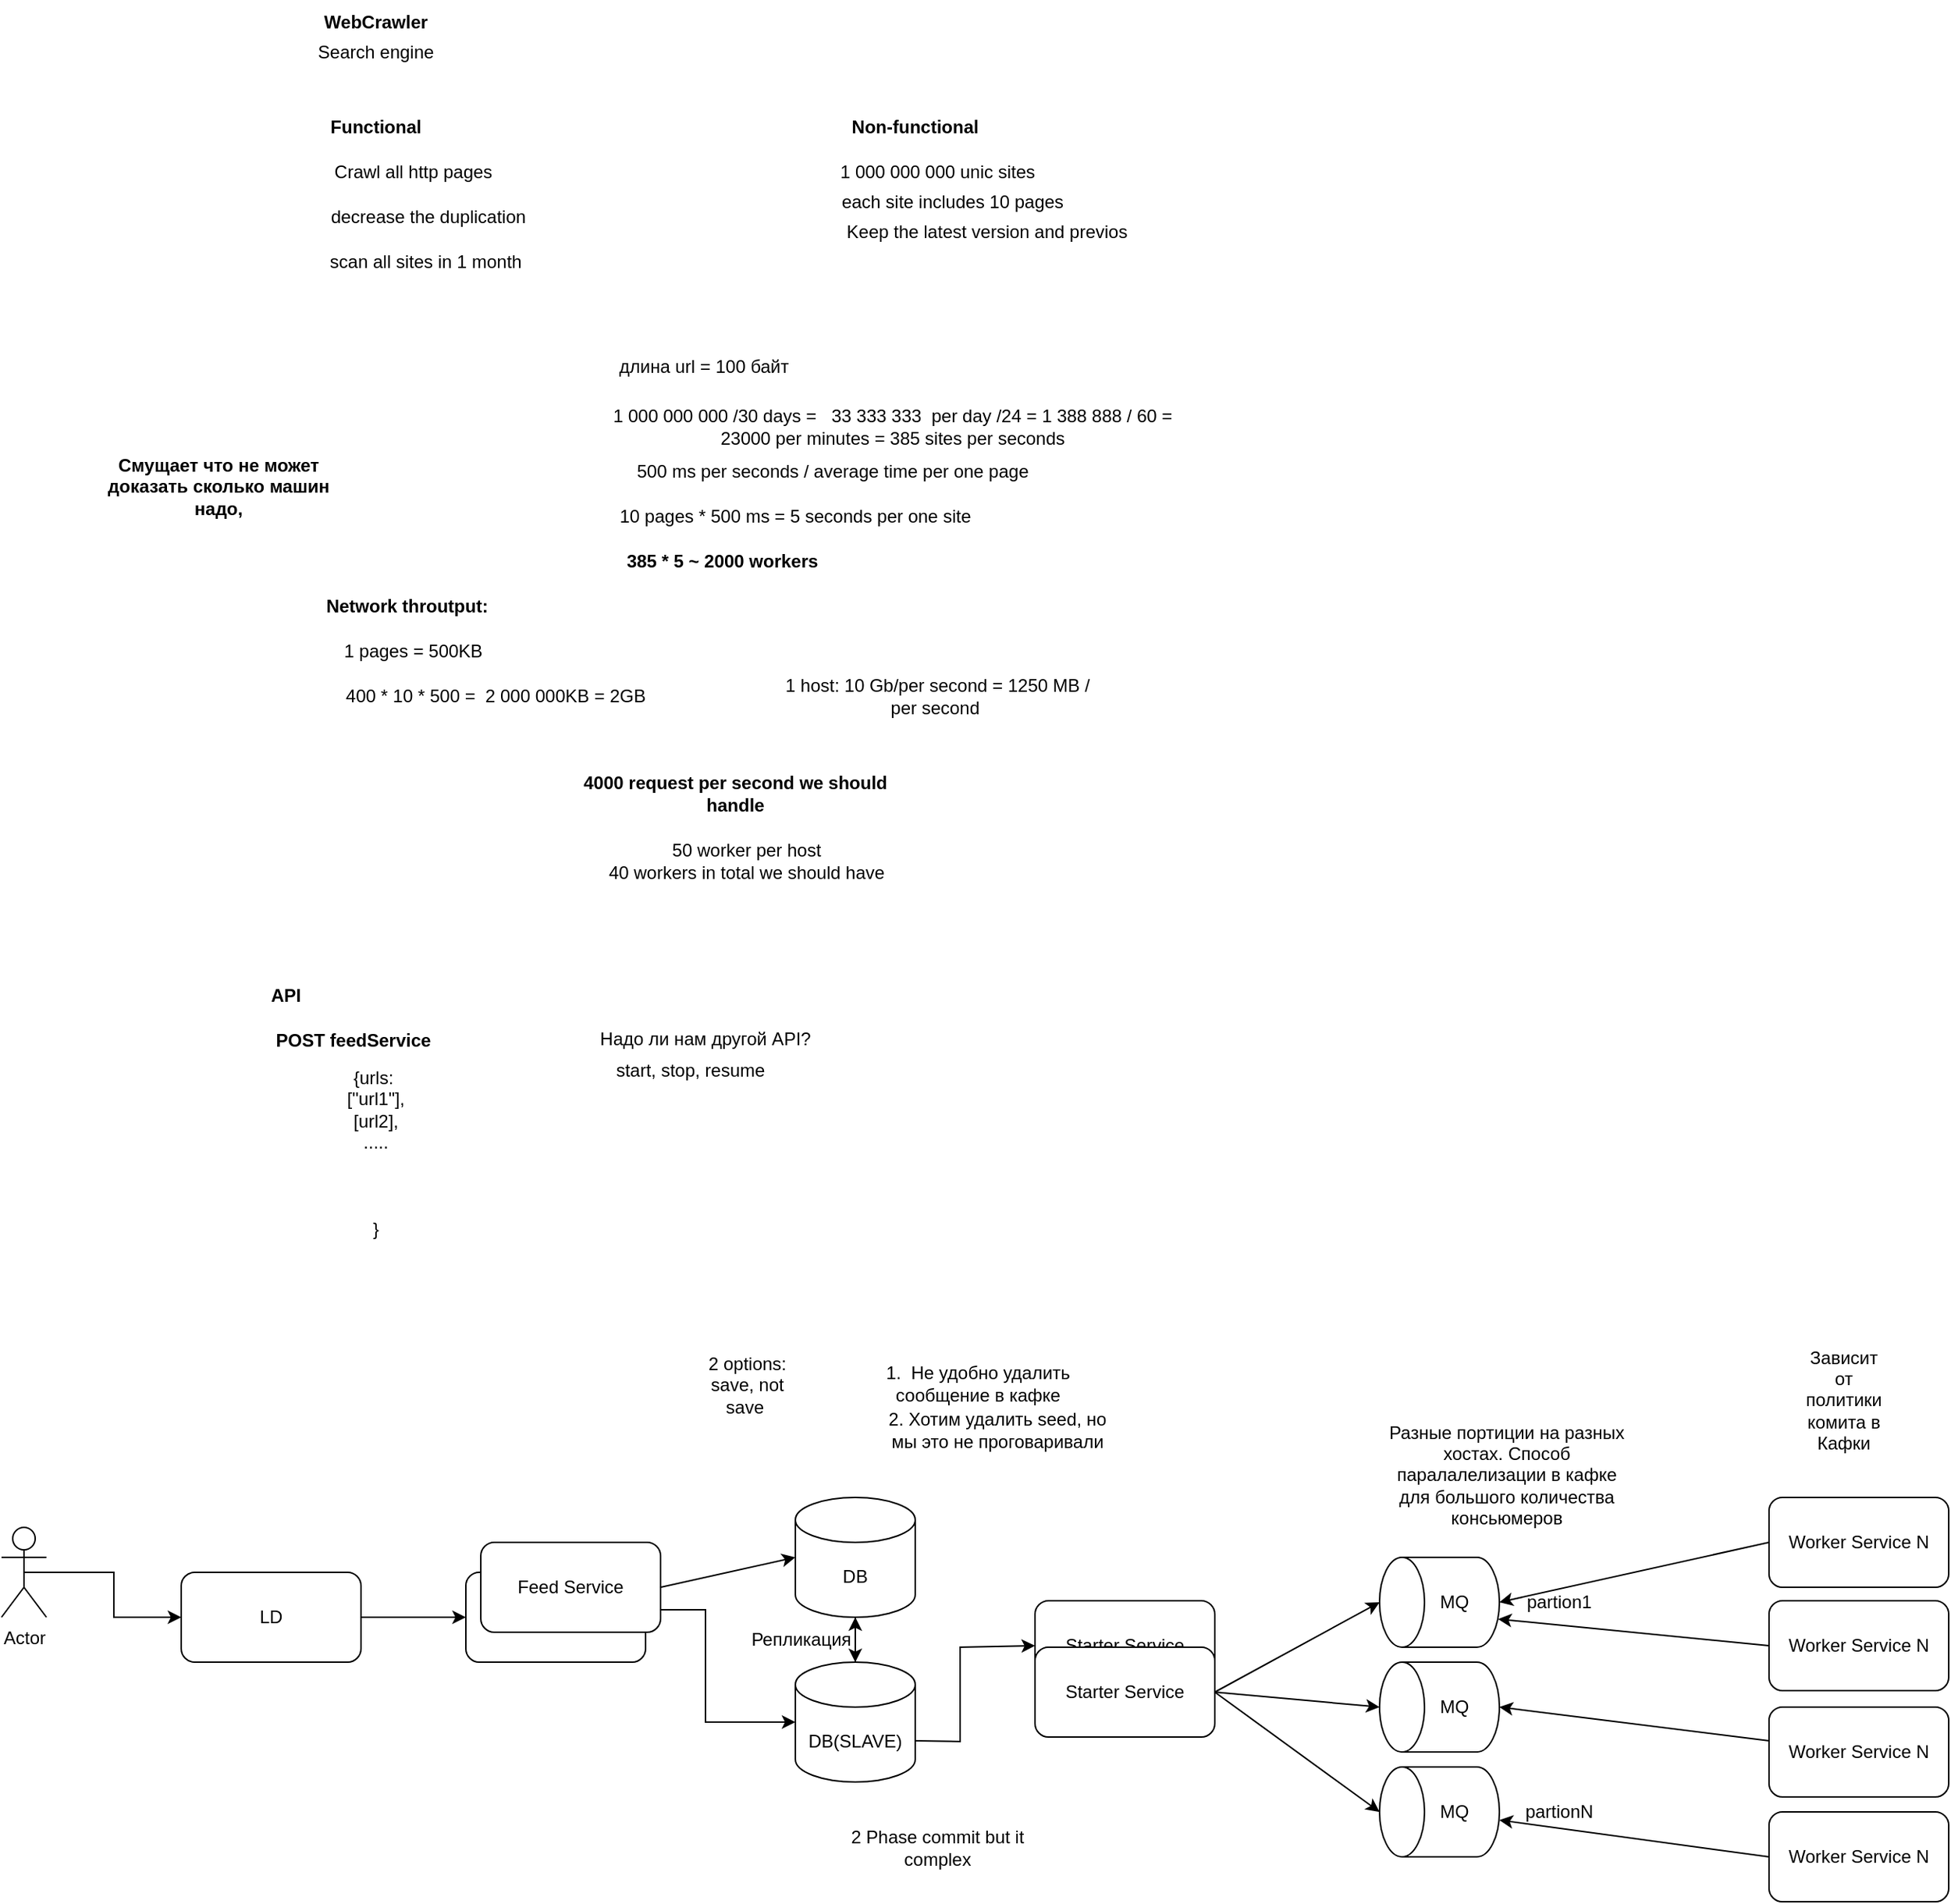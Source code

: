 <mxfile version="18.1.3" type="github"><diagram id="oaI_bkMq6NmNfDLikgv3" name="Page-1"><mxGraphModel dx="1609" dy="371" grid="1" gridSize="10" guides="1" tooltips="1" connect="1" arrows="1" fold="1" page="1" pageScale="1" pageWidth="827" pageHeight="1169" math="0" shadow="0"><root><mxCell id="0"/><mxCell id="1" parent="0"/><mxCell id="YzHakkTOvFZrFVxFxGd4-1" value="WebCrawler" style="text;html=1;strokeColor=none;fillColor=none;align=center;verticalAlign=middle;whiteSpace=wrap;rounded=0;fontStyle=1" parent="1" vertex="1"><mxGeometry x="10" y="40" width="180" height="30" as="geometry"/></mxCell><mxCell id="YzHakkTOvFZrFVxFxGd4-3" value="Functional" style="text;html=1;strokeColor=none;fillColor=none;align=center;verticalAlign=middle;whiteSpace=wrap;rounded=0;fontStyle=1" parent="1" vertex="1"><mxGeometry x="70" y="110" width="60" height="30" as="geometry"/></mxCell><mxCell id="YzHakkTOvFZrFVxFxGd4-4" value="Non-functional" style="text;html=1;strokeColor=none;fillColor=none;align=center;verticalAlign=middle;whiteSpace=wrap;rounded=0;fontStyle=1" parent="1" vertex="1"><mxGeometry x="400" y="110" width="120" height="30" as="geometry"/></mxCell><mxCell id="YzHakkTOvFZrFVxFxGd4-9" value="Crawl all http pages" style="text;html=1;strokeColor=none;fillColor=none;align=center;verticalAlign=middle;whiteSpace=wrap;rounded=0;" parent="1" vertex="1"><mxGeometry x="60" y="140" width="130" height="30" as="geometry"/></mxCell><mxCell id="YzHakkTOvFZrFVxFxGd4-10" value="1 000 000 000 unic sites" style="text;html=1;strokeColor=none;fillColor=none;align=center;verticalAlign=middle;whiteSpace=wrap;rounded=0;" parent="1" vertex="1"><mxGeometry x="370" y="140" width="210" height="30" as="geometry"/></mxCell><mxCell id="YzHakkTOvFZrFVxFxGd4-11" value="each site includes 10 pages" style="text;html=1;strokeColor=none;fillColor=none;align=center;verticalAlign=middle;whiteSpace=wrap;rounded=0;" parent="1" vertex="1"><mxGeometry x="390" y="160" width="190" height="30" as="geometry"/></mxCell><mxCell id="YzHakkTOvFZrFVxFxGd4-12" value="decrease the duplication" style="text;html=1;strokeColor=none;fillColor=none;align=center;verticalAlign=middle;whiteSpace=wrap;rounded=0;" parent="1" vertex="1"><mxGeometry x="60" y="170" width="150" height="30" as="geometry"/></mxCell><mxCell id="YzHakkTOvFZrFVxFxGd4-13" value="Search engine" style="text;html=1;strokeColor=none;fillColor=none;align=center;verticalAlign=middle;whiteSpace=wrap;rounded=0;" parent="1" vertex="1"><mxGeometry x="10" y="60" width="180" height="30" as="geometry"/></mxCell><mxCell id="YzHakkTOvFZrFVxFxGd4-14" value="Keep the latest version and previos" style="text;html=1;strokeColor=none;fillColor=none;align=center;verticalAlign=middle;whiteSpace=wrap;rounded=0;" parent="1" vertex="1"><mxGeometry x="400" y="180" width="216" height="30" as="geometry"/></mxCell><mxCell id="YzHakkTOvFZrFVxFxGd4-15" value="scan all sites in 1 month&amp;nbsp;" style="text;html=1;strokeColor=none;fillColor=none;align=center;verticalAlign=middle;whiteSpace=wrap;rounded=0;" parent="1" vertex="1"><mxGeometry x="55" y="200" width="160" height="30" as="geometry"/></mxCell><mxCell id="YzHakkTOvFZrFVxFxGd4-16" value="1 000 000 000 /30 days =&amp;nbsp; &amp;nbsp;33 333 333&amp;nbsp; per day /24 = 1 388 888 / 60 = 23000 per minutes = 385 sites per seconds" style="text;html=1;strokeColor=none;fillColor=none;align=center;verticalAlign=middle;whiteSpace=wrap;rounded=0;" parent="1" vertex="1"><mxGeometry x="250" y="310" width="390" height="30" as="geometry"/></mxCell><mxCell id="YzHakkTOvFZrFVxFxGd4-18" value="500 ms per seconds / average time per one page" style="text;html=1;strokeColor=none;fillColor=none;align=center;verticalAlign=middle;whiteSpace=wrap;rounded=0;" parent="1" vertex="1"><mxGeometry x="240" y="340" width="330" height="30" as="geometry"/></mxCell><mxCell id="YzHakkTOvFZrFVxFxGd4-19" value="10 pages * 500 ms = 5 seconds per one site" style="text;html=1;strokeColor=none;fillColor=none;align=center;verticalAlign=middle;whiteSpace=wrap;rounded=0;" parent="1" vertex="1"><mxGeometry x="240" y="370" width="280" height="30" as="geometry"/></mxCell><mxCell id="YzHakkTOvFZrFVxFxGd4-20" value="385 * 5 ~ 2000 workers&amp;nbsp;" style="text;html=1;strokeColor=none;fillColor=none;align=center;verticalAlign=middle;whiteSpace=wrap;rounded=0;fontStyle=1" parent="1" vertex="1"><mxGeometry x="210" y="400" width="246" height="30" as="geometry"/></mxCell><mxCell id="YzHakkTOvFZrFVxFxGd4-21" value="Network throutput:&amp;nbsp;" style="text;html=1;strokeColor=none;fillColor=none;align=center;verticalAlign=middle;whiteSpace=wrap;rounded=0;fontStyle=1" parent="1" vertex="1"><mxGeometry x="40" y="430" width="165" height="30" as="geometry"/></mxCell><mxCell id="YzHakkTOvFZrFVxFxGd4-23" value="1 pages = 500KB" style="text;html=1;strokeColor=none;fillColor=none;align=center;verticalAlign=middle;whiteSpace=wrap;rounded=0;" parent="1" vertex="1"><mxGeometry x="45" y="460" width="160" height="30" as="geometry"/></mxCell><mxCell id="YzHakkTOvFZrFVxFxGd4-24" value="400 * 10 * 500 =&amp;nbsp; 2 000 000KB = 2GB" style="text;html=1;strokeColor=none;fillColor=none;align=center;verticalAlign=middle;whiteSpace=wrap;rounded=0;" parent="1" vertex="1"><mxGeometry x="55" y="490" width="250" height="30" as="geometry"/></mxCell><mxCell id="YzHakkTOvFZrFVxFxGd4-25" value="1 host: 10 Gb/per second = 1250 MB / per second&amp;nbsp;" style="text;html=1;strokeColor=none;fillColor=none;align=center;verticalAlign=middle;whiteSpace=wrap;rounded=0;" parent="1" vertex="1"><mxGeometry x="370" y="490" width="210" height="30" as="geometry"/></mxCell><mxCell id="YzHakkTOvFZrFVxFxGd4-26" value="4000 request per second we should handle" style="text;html=1;strokeColor=none;fillColor=none;align=center;verticalAlign=middle;whiteSpace=wrap;rounded=0;fontStyle=1" parent="1" vertex="1"><mxGeometry x="230" y="555" width="220" height="30" as="geometry"/></mxCell><mxCell id="YzHakkTOvFZrFVxFxGd4-27" value="50 worker per host&lt;br&gt;40 workers in total we should have" style="text;html=1;strokeColor=none;fillColor=none;align=center;verticalAlign=middle;whiteSpace=wrap;rounded=0;" parent="1" vertex="1"><mxGeometry x="215" y="590" width="265" height="50" as="geometry"/></mxCell><mxCell id="YzHakkTOvFZrFVxFxGd4-28" value="Смущает что не может доказать сколько машин надо," style="text;html=1;strokeColor=none;fillColor=none;align=center;verticalAlign=middle;whiteSpace=wrap;rounded=0;fontStyle=1" parent="1" vertex="1"><mxGeometry x="-90" y="350" width="170" height="30" as="geometry"/></mxCell><mxCell id="YzHakkTOvFZrFVxFxGd4-30" value="API" style="text;html=1;strokeColor=none;fillColor=none;align=center;verticalAlign=middle;whiteSpace=wrap;rounded=0;fontStyle=1" parent="1" vertex="1"><mxGeometry x="10" y="690" width="60" height="30" as="geometry"/></mxCell><mxCell id="YzHakkTOvFZrFVxFxGd4-31" value="POST feedService" style="text;html=1;strokeColor=none;fillColor=none;align=center;verticalAlign=middle;whiteSpace=wrap;rounded=0;fontStyle=1" parent="1" vertex="1"><mxGeometry x="20" y="720" width="130" height="30" as="geometry"/></mxCell><mxCell id="YzHakkTOvFZrFVxFxGd4-32" value="{urls:&amp;nbsp;&lt;br&gt;[&quot;url1&quot;],&lt;br&gt;[url2],&lt;br&gt;.....&lt;br&gt;&lt;br&gt;&lt;span style=&quot;color: rgba(0, 0, 0, 0); font-family: monospace; font-size: 0px; text-align: start;&quot;&gt;%3CmxGraphModel%3E%3Croot%3E%3CmxCell%20id%3D%220%22%2F%3E%3CmxCell%20id%3D%221%22%20parent%3D%220%22%2F%3E%3CmxCell%20id%3D%222%22%20value%3D%22Functional%22%20style%3D%22text%3Bhtml%3D1%3BstrokeColor%3Dnone%3BfillColor%3Dnone%3Balign%3Dcenter%3BverticalAlign%3Dmiddle%3BwhiteSpace%3Dwrap%3Brounded%3D0%3B%22%20vertex%3D%221%22%20parent%3D%221%22%3E%3CmxGeometry%20x%3D%2280%22%20y%3D%22120%22%20width%3D%2260%22%20height%3D%2230%22%20as%3D%22geometry%22%2F%3E%3C%2FmxCell%3E%3C%2Froot%3E%3C%2FmxGraphModel%3E&lt;/span&gt;&lt;br&gt;&lt;br&gt;}" style="text;html=1;strokeColor=none;fillColor=none;align=center;verticalAlign=middle;whiteSpace=wrap;rounded=0;" parent="1" vertex="1"><mxGeometry x="70" y="750" width="60" height="120" as="geometry"/></mxCell><mxCell id="YzHakkTOvFZrFVxFxGd4-33" style="edgeStyle=orthogonalEdgeStyle;rounded=0;orthogonalLoop=1;jettySize=auto;html=1;exitX=0.5;exitY=1;exitDx=0;exitDy=0;" parent="1" source="YzHakkTOvFZrFVxFxGd4-32" target="YzHakkTOvFZrFVxFxGd4-32" edge="1"><mxGeometry relative="1" as="geometry"/></mxCell><mxCell id="YzHakkTOvFZrFVxFxGd4-35" value="Надо ли нам другой API?" style="text;html=1;strokeColor=none;fillColor=none;align=center;verticalAlign=middle;whiteSpace=wrap;rounded=0;" parent="1" vertex="1"><mxGeometry x="220" y="719" width="200" height="30" as="geometry"/></mxCell><mxCell id="YzHakkTOvFZrFVxFxGd4-36" value="start, stop, resume" style="text;html=1;strokeColor=none;fillColor=none;align=center;verticalAlign=middle;whiteSpace=wrap;rounded=0;" parent="1" vertex="1"><mxGeometry x="240" y="740" width="140" height="30" as="geometry"/></mxCell><mxCell id="YzHakkTOvFZrFVxFxGd4-37" value="Service" style="rounded=1;whiteSpace=wrap;html=1;" parent="1" vertex="1"><mxGeometry x="160" y="1090" width="120" height="60" as="geometry"/></mxCell><mxCell id="YzHakkTOvFZrFVxFxGd4-38" value="Feed Service" style="rounded=1;whiteSpace=wrap;html=1;" parent="1" vertex="1"><mxGeometry x="170" y="1070" width="120" height="60" as="geometry"/></mxCell><mxCell id="YzHakkTOvFZrFVxFxGd4-41" style="edgeStyle=orthogonalEdgeStyle;rounded=0;orthogonalLoop=1;jettySize=auto;html=1;exitX=0.5;exitY=0.5;exitDx=0;exitDy=0;exitPerimeter=0;entryX=0;entryY=0.5;entryDx=0;entryDy=0;" parent="1" source="YzHakkTOvFZrFVxFxGd4-40" target="YzHakkTOvFZrFVxFxGd4-42" edge="1"><mxGeometry relative="1" as="geometry"><mxPoint x="-30" y="1090" as="targetPoint"/></mxGeometry></mxCell><mxCell id="YzHakkTOvFZrFVxFxGd4-40" value="Actor" style="shape=umlActor;verticalLabelPosition=bottom;verticalAlign=top;html=1;outlineConnect=0;" parent="1" vertex="1"><mxGeometry x="-150" y="1060" width="30" height="60" as="geometry"/></mxCell><mxCell id="YzHakkTOvFZrFVxFxGd4-42" value="LD" style="rounded=1;whiteSpace=wrap;html=1;" parent="1" vertex="1"><mxGeometry x="-30" y="1090" width="120" height="60" as="geometry"/></mxCell><mxCell id="YzHakkTOvFZrFVxFxGd4-43" value="" style="endArrow=classic;html=1;rounded=0;entryX=0;entryY=0.5;entryDx=0;entryDy=0;" parent="1" source="YzHakkTOvFZrFVxFxGd4-42" target="YzHakkTOvFZrFVxFxGd4-37" edge="1"><mxGeometry width="50" height="50" relative="1" as="geometry"><mxPoint x="220" y="1140" as="sourcePoint"/><mxPoint x="270" y="1090" as="targetPoint"/></mxGeometry></mxCell><mxCell id="YzHakkTOvFZrFVxFxGd4-48" value="2 options: save, not save&amp;nbsp;" style="text;html=1;strokeColor=none;fillColor=none;align=center;verticalAlign=middle;whiteSpace=wrap;rounded=0;" parent="1" vertex="1"><mxGeometry x="318" y="950" width="60" height="30" as="geometry"/></mxCell><mxCell id="YzHakkTOvFZrFVxFxGd4-49" value="1.&amp;nbsp; Не удобно удалить сообщение в кафке" style="text;html=1;strokeColor=none;fillColor=none;align=center;verticalAlign=middle;whiteSpace=wrap;rounded=0;" parent="1" vertex="1"><mxGeometry x="414" y="949" width="176" height="30" as="geometry"/></mxCell><mxCell id="YzHakkTOvFZrFVxFxGd4-50" value="2. Хотим удалить seed, но мы это не проговаривали" style="text;html=1;strokeColor=none;fillColor=none;align=center;verticalAlign=middle;whiteSpace=wrap;rounded=0;" parent="1" vertex="1"><mxGeometry x="440" y="980" width="150" height="30" as="geometry"/></mxCell><mxCell id="YzHakkTOvFZrFVxFxGd4-51" value="DB" style="shape=cylinder3;whiteSpace=wrap;html=1;boundedLbl=1;backgroundOutline=1;size=15;" parent="1" vertex="1"><mxGeometry x="380" y="1040" width="80" height="80" as="geometry"/></mxCell><mxCell id="YzHakkTOvFZrFVxFxGd4-87" value="" style="edgeStyle=orthogonalEdgeStyle;rounded=0;orthogonalLoop=1;jettySize=auto;html=1;" parent="1" source="YzHakkTOvFZrFVxFxGd4-52" target="YzHakkTOvFZrFVxFxGd4-51" edge="1"><mxGeometry relative="1" as="geometry"/></mxCell><mxCell id="YzHakkTOvFZrFVxFxGd4-52" value="DB(SLAVE)" style="shape=cylinder3;whiteSpace=wrap;html=1;boundedLbl=1;backgroundOutline=1;size=15;" parent="1" vertex="1"><mxGeometry x="380" y="1150" width="80" height="80" as="geometry"/></mxCell><mxCell id="YzHakkTOvFZrFVxFxGd4-53" value="" style="endArrow=classic;html=1;rounded=0;exitX=1;exitY=0.5;exitDx=0;exitDy=0;entryX=0;entryY=0.5;entryDx=0;entryDy=0;entryPerimeter=0;" parent="1" source="YzHakkTOvFZrFVxFxGd4-38" target="YzHakkTOvFZrFVxFxGd4-51" edge="1"><mxGeometry width="50" height="50" relative="1" as="geometry"><mxPoint x="320" y="1230" as="sourcePoint"/><mxPoint x="370" y="1180" as="targetPoint"/></mxGeometry></mxCell><mxCell id="YzHakkTOvFZrFVxFxGd4-54" value="" style="endArrow=classic;html=1;rounded=0;exitX=1;exitY=0.75;exitDx=0;exitDy=0;entryX=0;entryY=0.5;entryDx=0;entryDy=0;entryPerimeter=0;" parent="1" source="YzHakkTOvFZrFVxFxGd4-38" target="YzHakkTOvFZrFVxFxGd4-52" edge="1"><mxGeometry width="50" height="50" relative="1" as="geometry"><mxPoint x="320" y="1230" as="sourcePoint"/><mxPoint x="370" y="1180" as="targetPoint"/><Array as="points"><mxPoint x="320" y="1115"/><mxPoint x="320" y="1190"/></Array></mxGeometry></mxCell><mxCell id="YzHakkTOvFZrFVxFxGd4-55" value="длина url = 100 байт" style="text;html=1;strokeColor=none;fillColor=none;align=center;verticalAlign=middle;whiteSpace=wrap;rounded=0;" parent="1" vertex="1"><mxGeometry x="258" y="270" width="122" height="30" as="geometry"/></mxCell><mxCell id="YzHakkTOvFZrFVxFxGd4-56" value="Starter Service" style="rounded=1;whiteSpace=wrap;html=1;" parent="1" vertex="1"><mxGeometry x="540" y="1109" width="120" height="60" as="geometry"/></mxCell><mxCell id="YzHakkTOvFZrFVxFxGd4-57" value="Starter Service" style="rounded=1;whiteSpace=wrap;html=1;" parent="1" vertex="1"><mxGeometry x="540" y="1140" width="120" height="60" as="geometry"/></mxCell><mxCell id="YzHakkTOvFZrFVxFxGd4-58" value="" style="endArrow=classic;html=1;rounded=0;exitX=1;exitY=0;exitDx=0;exitDy=52.5;exitPerimeter=0;entryX=0;entryY=0.5;entryDx=0;entryDy=0;" parent="1" source="YzHakkTOvFZrFVxFxGd4-52" target="YzHakkTOvFZrFVxFxGd4-56" edge="1"><mxGeometry width="50" height="50" relative="1" as="geometry"><mxPoint x="680" y="1210" as="sourcePoint"/><mxPoint x="730" y="1160" as="targetPoint"/><Array as="points"><mxPoint x="490" y="1203"/><mxPoint x="490" y="1140"/></Array></mxGeometry></mxCell><mxCell id="YzHakkTOvFZrFVxFxGd4-59" value="" style="shape=cylinder3;whiteSpace=wrap;html=1;boundedLbl=1;backgroundOutline=1;size=15;rotation=-90;" parent="1" vertex="1"><mxGeometry x="780" y="1070" width="60" height="80" as="geometry"/></mxCell><mxCell id="YzHakkTOvFZrFVxFxGd4-64" value="" style="shape=cylinder3;whiteSpace=wrap;html=1;boundedLbl=1;backgroundOutline=1;size=15;rotation=-90;" parent="1" vertex="1"><mxGeometry x="780" y="1140" width="60" height="80" as="geometry"/></mxCell><mxCell id="YzHakkTOvFZrFVxFxGd4-65" value="" style="shape=cylinder3;whiteSpace=wrap;html=1;boundedLbl=1;backgroundOutline=1;size=15;rotation=-90;" parent="1" vertex="1"><mxGeometry x="780" y="1210" width="60" height="80" as="geometry"/></mxCell><mxCell id="YzHakkTOvFZrFVxFxGd4-66" value="Разные портиции на разных хостах. Способ паралалелизации в кафке для большого количества консьюмеров" style="text;html=1;strokeColor=none;fillColor=none;align=center;verticalAlign=middle;whiteSpace=wrap;rounded=0;" parent="1" vertex="1"><mxGeometry x="770" y="1010" width="170" height="30" as="geometry"/></mxCell><mxCell id="YzHakkTOvFZrFVxFxGd4-67" value="partion1" style="text;html=1;strokeColor=none;fillColor=none;align=center;verticalAlign=middle;whiteSpace=wrap;rounded=0;" parent="1" vertex="1"><mxGeometry x="860" y="1095" width="60" height="30" as="geometry"/></mxCell><mxCell id="YzHakkTOvFZrFVxFxGd4-68" value="partionN" style="text;html=1;strokeColor=none;fillColor=none;align=center;verticalAlign=middle;whiteSpace=wrap;rounded=0;" parent="1" vertex="1"><mxGeometry x="860" y="1235" width="60" height="30" as="geometry"/></mxCell><mxCell id="YzHakkTOvFZrFVxFxGd4-69" value="" style="endArrow=classic;html=1;rounded=0;exitX=1;exitY=0.5;exitDx=0;exitDy=0;entryX=0.5;entryY=0;entryDx=0;entryDy=0;entryPerimeter=0;" parent="1" source="YzHakkTOvFZrFVxFxGd4-57" target="YzHakkTOvFZrFVxFxGd4-59" edge="1"><mxGeometry width="50" height="50" relative="1" as="geometry"><mxPoint x="830" y="1170" as="sourcePoint"/><mxPoint x="880" y="1120" as="targetPoint"/></mxGeometry></mxCell><mxCell id="YzHakkTOvFZrFVxFxGd4-70" value="" style="endArrow=classic;html=1;rounded=0;entryX=0.5;entryY=0;entryDx=0;entryDy=0;entryPerimeter=0;exitX=1;exitY=0.5;exitDx=0;exitDy=0;" parent="1" source="YzHakkTOvFZrFVxFxGd4-57" target="YzHakkTOvFZrFVxFxGd4-64" edge="1"><mxGeometry width="50" height="50" relative="1" as="geometry"><mxPoint x="660" y="1200" as="sourcePoint"/><mxPoint x="880" y="1120" as="targetPoint"/></mxGeometry></mxCell><mxCell id="YzHakkTOvFZrFVxFxGd4-71" value="" style="endArrow=classic;html=1;rounded=0;exitX=1;exitY=0.5;exitDx=0;exitDy=0;entryX=0.5;entryY=0;entryDx=0;entryDy=0;entryPerimeter=0;" parent="1" source="YzHakkTOvFZrFVxFxGd4-57" target="YzHakkTOvFZrFVxFxGd4-65" edge="1"><mxGeometry width="50" height="50" relative="1" as="geometry"><mxPoint x="830" y="1170" as="sourcePoint"/><mxPoint x="880" y="1120" as="targetPoint"/></mxGeometry></mxCell><mxCell id="YzHakkTOvFZrFVxFxGd4-72" value="Worker Service N" style="rounded=1;whiteSpace=wrap;html=1;" parent="1" vertex="1"><mxGeometry x="1030" y="1040" width="120" height="60" as="geometry"/></mxCell><mxCell id="YzHakkTOvFZrFVxFxGd4-73" value="Worker Service N" style="rounded=1;whiteSpace=wrap;html=1;" parent="1" vertex="1"><mxGeometry x="1030" y="1109" width="120" height="60" as="geometry"/></mxCell><mxCell id="YzHakkTOvFZrFVxFxGd4-74" value="Worker Service N" style="rounded=1;whiteSpace=wrap;html=1;" parent="1" vertex="1"><mxGeometry x="1030" y="1180" width="120" height="60" as="geometry"/></mxCell><mxCell id="YzHakkTOvFZrFVxFxGd4-75" value="Worker Service N" style="rounded=1;whiteSpace=wrap;html=1;" parent="1" vertex="1"><mxGeometry x="1030" y="1250" width="120" height="60" as="geometry"/></mxCell><mxCell id="YzHakkTOvFZrFVxFxGd4-77" value="Зависит от политики комита в Кафки" style="text;html=1;strokeColor=none;fillColor=none;align=center;verticalAlign=middle;whiteSpace=wrap;rounded=0;" parent="1" vertex="1"><mxGeometry x="1050" y="960" width="60" height="30" as="geometry"/></mxCell><mxCell id="YzHakkTOvFZrFVxFxGd4-78" value="2 Phase commit but it complex" style="text;html=1;strokeColor=none;fillColor=none;align=center;verticalAlign=middle;whiteSpace=wrap;rounded=0;" parent="1" vertex="1"><mxGeometry x="400" y="1259" width="150" height="30" as="geometry"/></mxCell><mxCell id="YzHakkTOvFZrFVxFxGd4-81" value="" style="endArrow=classic;html=1;rounded=0;exitX=0;exitY=0.5;exitDx=0;exitDy=0;" parent="1" source="YzHakkTOvFZrFVxFxGd4-75" target="YzHakkTOvFZrFVxFxGd4-65" edge="1"><mxGeometry width="50" height="50" relative="1" as="geometry"><mxPoint x="670" y="1260" as="sourcePoint"/><mxPoint x="720" y="1210" as="targetPoint"/></mxGeometry></mxCell><mxCell id="YzHakkTOvFZrFVxFxGd4-82" value="" style="endArrow=classic;html=1;rounded=0;entryX=0.5;entryY=1;entryDx=0;entryDy=0;entryPerimeter=0;" parent="1" source="YzHakkTOvFZrFVxFxGd4-74" target="YzHakkTOvFZrFVxFxGd4-64" edge="1"><mxGeometry width="50" height="50" relative="1" as="geometry"><mxPoint x="670" y="1260" as="sourcePoint"/><mxPoint x="720" y="1210" as="targetPoint"/></mxGeometry></mxCell><mxCell id="YzHakkTOvFZrFVxFxGd4-83" value="" style="endArrow=classic;html=1;rounded=0;exitX=0;exitY=0.5;exitDx=0;exitDy=0;entryX=0.313;entryY=0.989;entryDx=0;entryDy=0;entryPerimeter=0;" parent="1" source="YzHakkTOvFZrFVxFxGd4-73" target="YzHakkTOvFZrFVxFxGd4-59" edge="1"><mxGeometry width="50" height="50" relative="1" as="geometry"><mxPoint x="700" y="1260" as="sourcePoint"/><mxPoint x="750" y="1210" as="targetPoint"/></mxGeometry></mxCell><mxCell id="YzHakkTOvFZrFVxFxGd4-84" value="" style="endArrow=classic;html=1;rounded=0;exitX=0;exitY=0.5;exitDx=0;exitDy=0;entryX=0.5;entryY=1;entryDx=0;entryDy=0;entryPerimeter=0;" parent="1" source="YzHakkTOvFZrFVxFxGd4-72" target="YzHakkTOvFZrFVxFxGd4-59" edge="1"><mxGeometry width="50" height="50" relative="1" as="geometry"><mxPoint x="700" y="1260" as="sourcePoint"/><mxPoint x="750" y="1210" as="targetPoint"/></mxGeometry></mxCell><mxCell id="YzHakkTOvFZrFVxFxGd4-85" value="" style="endArrow=classic;html=1;rounded=0;exitX=0.5;exitY=1;exitDx=0;exitDy=0;exitPerimeter=0;" parent="1" source="YzHakkTOvFZrFVxFxGd4-51" edge="1"><mxGeometry width="50" height="50" relative="1" as="geometry"><mxPoint x="700" y="1260" as="sourcePoint"/><mxPoint x="420" y="1150" as="targetPoint"/></mxGeometry></mxCell><mxCell id="YzHakkTOvFZrFVxFxGd4-88" value="Репликация" style="text;html=1;strokeColor=none;fillColor=none;align=center;verticalAlign=middle;whiteSpace=wrap;rounded=0;" parent="1" vertex="1"><mxGeometry x="354" y="1120" width="60" height="30" as="geometry"/></mxCell><mxCell id="YzHakkTOvFZrFVxFxGd4-90" value="MQ" style="text;html=1;strokeColor=none;fillColor=none;align=center;verticalAlign=middle;whiteSpace=wrap;rounded=0;" parent="1" vertex="1"><mxGeometry x="790" y="1095" width="60" height="30" as="geometry"/></mxCell><mxCell id="YzHakkTOvFZrFVxFxGd4-92" value="MQ" style="text;html=1;strokeColor=none;fillColor=none;align=center;verticalAlign=middle;whiteSpace=wrap;rounded=0;" parent="1" vertex="1"><mxGeometry x="790" y="1165" width="60" height="30" as="geometry"/></mxCell><mxCell id="YzHakkTOvFZrFVxFxGd4-93" value="MQ" style="text;html=1;strokeColor=none;fillColor=none;align=center;verticalAlign=middle;whiteSpace=wrap;rounded=0;" parent="1" vertex="1"><mxGeometry x="790" y="1235" width="60" height="30" as="geometry"/></mxCell></root></mxGraphModel></diagram></mxfile>